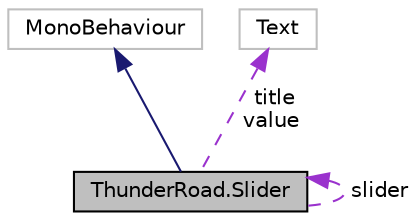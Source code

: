 digraph "ThunderRoad.Slider"
{
 // LATEX_PDF_SIZE
  edge [fontname="Helvetica",fontsize="10",labelfontname="Helvetica",labelfontsize="10"];
  node [fontname="Helvetica",fontsize="10",shape=record];
  Node1 [label="ThunderRoad.Slider",height=0.2,width=0.4,color="black", fillcolor="grey75", style="filled", fontcolor="black",tooltip="Class Slider. Implements the UnityEngine.MonoBehaviour"];
  Node2 -> Node1 [dir="back",color="midnightblue",fontsize="10",style="solid",fontname="Helvetica"];
  Node2 [label="MonoBehaviour",height=0.2,width=0.4,color="grey75", fillcolor="white", style="filled",tooltip=" "];
  Node1 -> Node1 [dir="back",color="darkorchid3",fontsize="10",style="dashed",label=" slider" ,fontname="Helvetica"];
  Node3 -> Node1 [dir="back",color="darkorchid3",fontsize="10",style="dashed",label=" title\nvalue" ,fontname="Helvetica"];
  Node3 [label="Text",height=0.2,width=0.4,color="grey75", fillcolor="white", style="filled",tooltip=" "];
}

